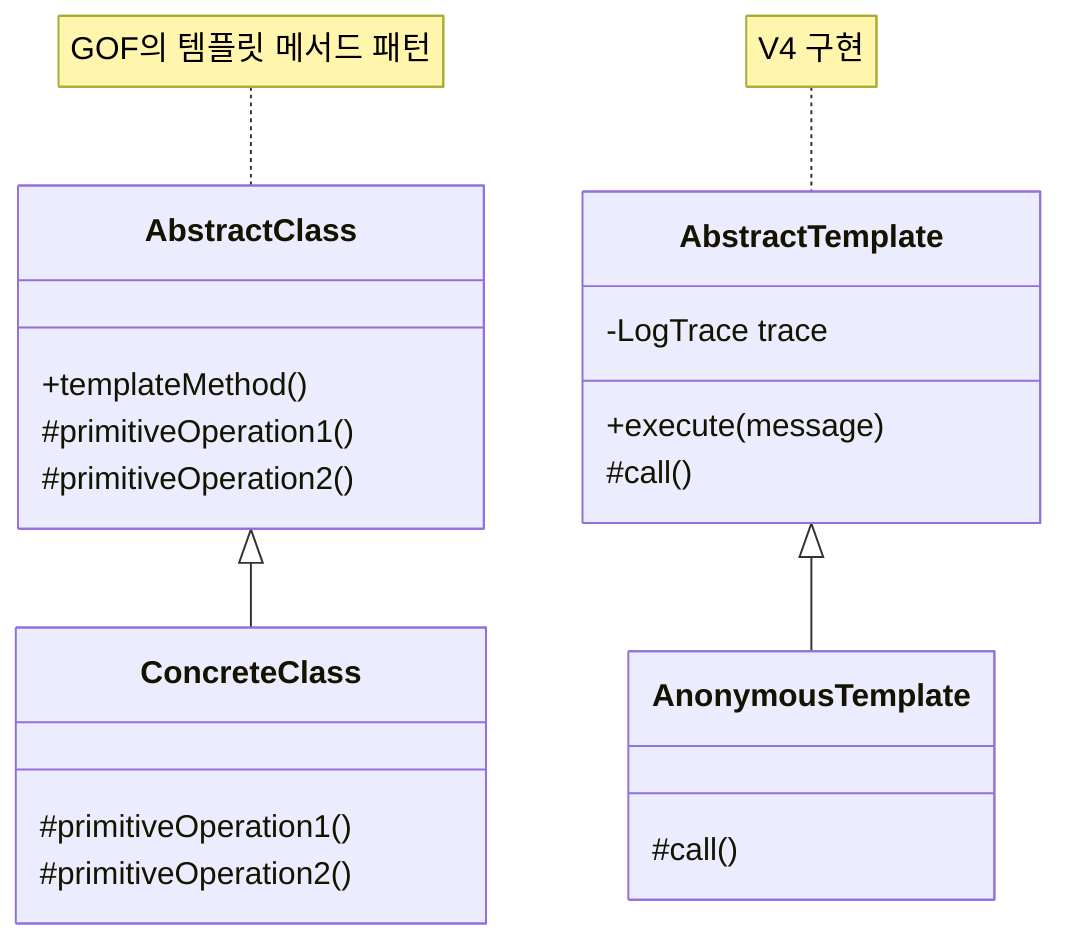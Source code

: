 classDiagram
    class AbstractClass {
        +templateMethod()
        #primitiveOperation1()
        #primitiveOperation2()
    }
    
    class ConcreteClass {
        #primitiveOperation1()
        #primitiveOperation2()
    }
    
    AbstractClass <|-- ConcreteClass
    
    class AbstractTemplate {
        -LogTrace trace
        +execute(message)
        #call()
    }
    
    class AnonymousTemplate {
        #call()
    }
    
    AbstractTemplate <|-- AnonymousTemplate
    
    note for AbstractClass "GOF의 템플릿 메서드 패턴"
    note for AbstractTemplate "V4 구현"